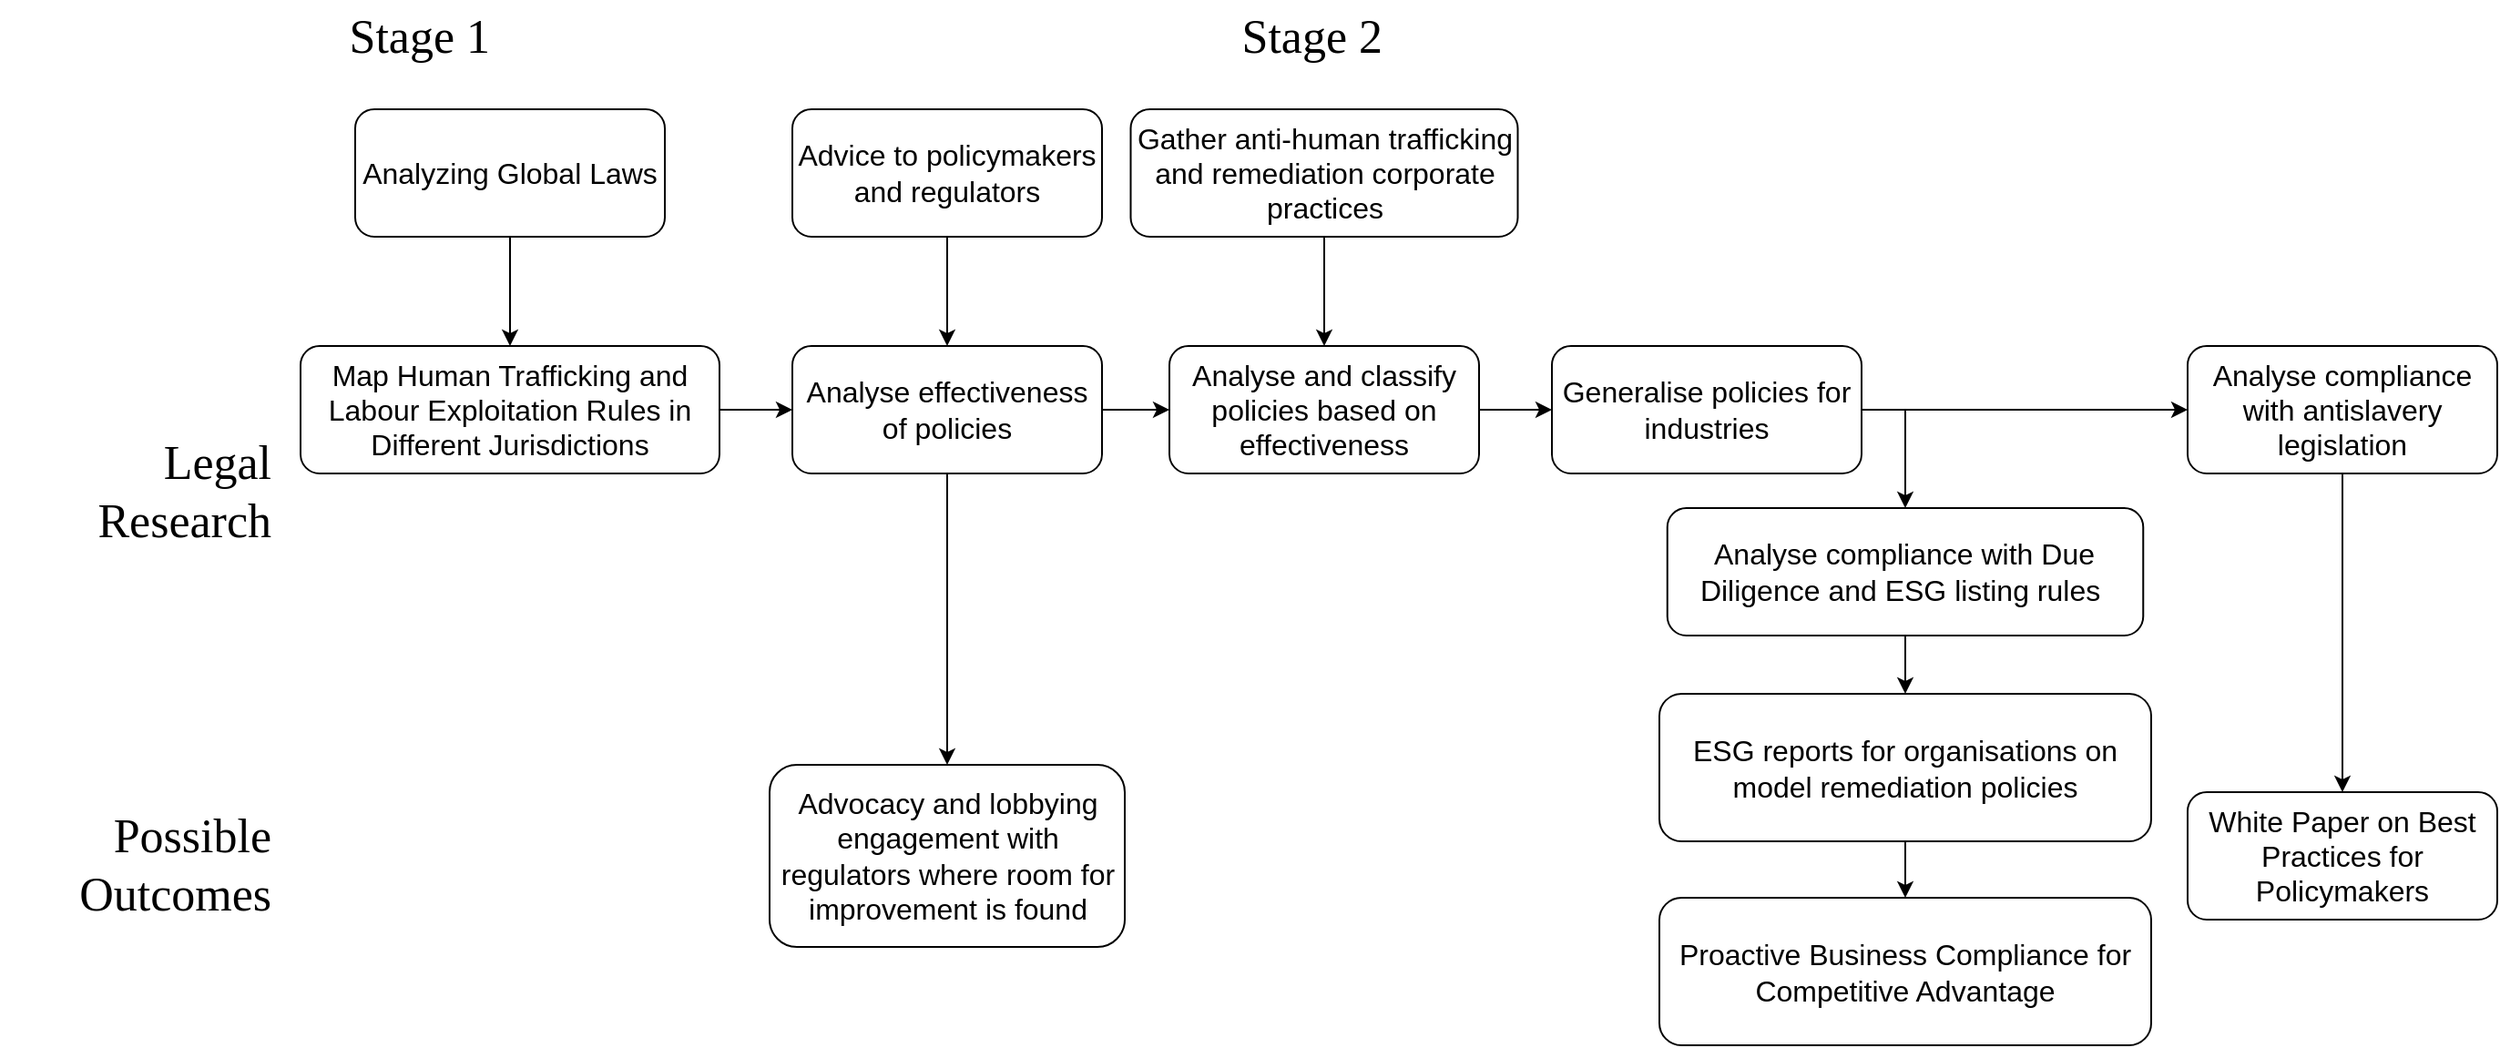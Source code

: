 <mxfile version="14.2.9" type="github">
  <diagram id="C5RBs43oDa-KdzZeNtuy" name="Page-1">
    <mxGraphModel dx="1422" dy="804" grid="1" gridSize="10" guides="1" tooltips="1" connect="1" arrows="1" fold="1" page="1" pageScale="1" pageWidth="827" pageHeight="1500" math="0" shadow="0">
      <root>
        <mxCell id="WIyWlLk6GJQsqaUBKTNV-0" />
        <mxCell id="WIyWlLk6GJQsqaUBKTNV-1" parent="WIyWlLk6GJQsqaUBKTNV-0" />
        <mxCell id="EgBC04QztFvW4lOAoH6G-6" style="edgeStyle=orthogonalEdgeStyle;rounded=0;orthogonalLoop=1;jettySize=auto;html=1;exitX=1;exitY=0.5;exitDx=0;exitDy=0;entryX=0;entryY=0.5;entryDx=0;entryDy=0;fontSize=16;" parent="WIyWlLk6GJQsqaUBKTNV-1" source="WIyWlLk6GJQsqaUBKTNV-3" target="5eM2bL5UXYDsiVkOI-E2-2" edge="1">
          <mxGeometry relative="1" as="geometry" />
        </mxCell>
        <mxCell id="WIyWlLk6GJQsqaUBKTNV-3" value="Map Human Trafficking and Labour Exploitation Rules in Different Jurisdictions" style="rounded=1;whiteSpace=wrap;html=1;fontSize=16;glass=0;strokeWidth=1;shadow=0;" parent="WIyWlLk6GJQsqaUBKTNV-1" vertex="1">
          <mxGeometry x="285" y="190" width="230" height="70" as="geometry" />
        </mxCell>
        <mxCell id="EgBC04QztFvW4lOAoH6G-7" style="edgeStyle=orthogonalEdgeStyle;rounded=0;orthogonalLoop=1;jettySize=auto;html=1;exitX=1;exitY=0.5;exitDx=0;exitDy=0;entryX=0;entryY=0.5;entryDx=0;entryDy=0;fontSize=16;" parent="WIyWlLk6GJQsqaUBKTNV-1" source="5eM2bL5UXYDsiVkOI-E2-2" target="5eM2bL5UXYDsiVkOI-E2-3" edge="1">
          <mxGeometry relative="1" as="geometry" />
        </mxCell>
        <mxCell id="EgBC04QztFvW4lOAoH6G-10" style="edgeStyle=orthogonalEdgeStyle;rounded=0;orthogonalLoop=1;jettySize=auto;html=1;exitX=0.5;exitY=1;exitDx=0;exitDy=0;entryX=0.5;entryY=0;entryDx=0;entryDy=0;fontSize=16;" parent="WIyWlLk6GJQsqaUBKTNV-1" source="5eM2bL5UXYDsiVkOI-E2-2" target="EgBC04QztFvW4lOAoH6G-0" edge="1">
          <mxGeometry relative="1" as="geometry" />
        </mxCell>
        <mxCell id="5eM2bL5UXYDsiVkOI-E2-2" value="Analyse effectiveness of policies" style="rounded=1;whiteSpace=wrap;html=1;fontSize=16;glass=0;strokeWidth=1;shadow=0;" parent="WIyWlLk6GJQsqaUBKTNV-1" vertex="1">
          <mxGeometry x="555" y="190" width="170" height="70" as="geometry" />
        </mxCell>
        <mxCell id="EgBC04QztFvW4lOAoH6G-9" style="edgeStyle=orthogonalEdgeStyle;rounded=0;orthogonalLoop=1;jettySize=auto;html=1;exitX=1;exitY=0.5;exitDx=0;exitDy=0;entryX=0;entryY=0.5;entryDx=0;entryDy=0;fontSize=16;" parent="WIyWlLk6GJQsqaUBKTNV-1" source="5eM2bL5UXYDsiVkOI-E2-3" target="5eM2bL5UXYDsiVkOI-E2-4" edge="1">
          <mxGeometry relative="1" as="geometry" />
        </mxCell>
        <mxCell id="5eM2bL5UXYDsiVkOI-E2-3" value="Analyse and classify policies based on effectiveness" style="rounded=1;whiteSpace=wrap;html=1;fontSize=16;glass=0;strokeWidth=1;shadow=0;" parent="WIyWlLk6GJQsqaUBKTNV-1" vertex="1">
          <mxGeometry x="762" y="190" width="170" height="70" as="geometry" />
        </mxCell>
        <mxCell id="EgBC04QztFvW4lOAoH6G-14" style="edgeStyle=orthogonalEdgeStyle;rounded=0;orthogonalLoop=1;jettySize=auto;html=1;exitX=1;exitY=0.5;exitDx=0;exitDy=0;entryX=0.5;entryY=0;entryDx=0;entryDy=0;fontSize=16;" parent="WIyWlLk6GJQsqaUBKTNV-1" source="5eM2bL5UXYDsiVkOI-E2-4" target="5eM2bL5UXYDsiVkOI-E2-5" edge="1">
          <mxGeometry relative="1" as="geometry" />
        </mxCell>
        <mxCell id="EgBC04QztFvW4lOAoH6G-15" style="edgeStyle=orthogonalEdgeStyle;rounded=0;orthogonalLoop=1;jettySize=auto;html=1;exitX=1;exitY=0.5;exitDx=0;exitDy=0;entryX=0;entryY=0.5;entryDx=0;entryDy=0;fontSize=16;" parent="WIyWlLk6GJQsqaUBKTNV-1" source="5eM2bL5UXYDsiVkOI-E2-4" target="5eM2bL5UXYDsiVkOI-E2-11" edge="1">
          <mxGeometry relative="1" as="geometry" />
        </mxCell>
        <mxCell id="5eM2bL5UXYDsiVkOI-E2-4" value="Generalise policies for industries" style="rounded=1;whiteSpace=wrap;html=1;fontSize=16;glass=0;strokeWidth=1;shadow=0;" parent="WIyWlLk6GJQsqaUBKTNV-1" vertex="1">
          <mxGeometry x="972" y="190" width="170" height="70" as="geometry" />
        </mxCell>
        <mxCell id="5eM2bL5UXYDsiVkOI-E2-17" style="edgeStyle=orthogonalEdgeStyle;rounded=0;orthogonalLoop=1;jettySize=auto;html=1;exitX=0.5;exitY=1;exitDx=0;exitDy=0;entryX=0.5;entryY=0;entryDx=0;entryDy=0;fontSize=16;" parent="WIyWlLk6GJQsqaUBKTNV-1" source="5eM2bL5UXYDsiVkOI-E2-5" target="5eM2bL5UXYDsiVkOI-E2-7" edge="1">
          <mxGeometry relative="1" as="geometry" />
        </mxCell>
        <mxCell id="5eM2bL5UXYDsiVkOI-E2-5" value="Analyse compliance with Due Diligence and ESG listing rules&amp;nbsp;" style="rounded=1;whiteSpace=wrap;html=1;fontSize=16;glass=0;strokeWidth=1;shadow=0;" parent="WIyWlLk6GJQsqaUBKTNV-1" vertex="1">
          <mxGeometry x="1035.38" y="279" width="261.25" height="70" as="geometry" />
        </mxCell>
        <mxCell id="EgBC04QztFvW4lOAoH6G-5" style="edgeStyle=orthogonalEdgeStyle;rounded=0;orthogonalLoop=1;jettySize=auto;html=1;exitX=0.5;exitY=1;exitDx=0;exitDy=0;entryX=0.5;entryY=0;entryDx=0;entryDy=0;fontSize=16;" parent="WIyWlLk6GJQsqaUBKTNV-1" source="5eM2bL5UXYDsiVkOI-E2-7" target="EgBC04QztFvW4lOAoH6G-4" edge="1">
          <mxGeometry relative="1" as="geometry" />
        </mxCell>
        <mxCell id="5eM2bL5UXYDsiVkOI-E2-7" value="ESG reports for organisations on model remediation policies" style="rounded=1;whiteSpace=wrap;html=1;fontSize=16;glass=0;strokeWidth=1;shadow=0;" parent="WIyWlLk6GJQsqaUBKTNV-1" vertex="1">
          <mxGeometry x="1031" y="381" width="270" height="81" as="geometry" />
        </mxCell>
        <mxCell id="5eM2bL5UXYDsiVkOI-E2-8" value="White Paper on Best Practices for Policymakers" style="rounded=1;whiteSpace=wrap;html=1;fontSize=16;glass=0;strokeWidth=1;shadow=0;" parent="WIyWlLk6GJQsqaUBKTNV-1" vertex="1">
          <mxGeometry x="1321" y="435" width="170" height="70" as="geometry" />
        </mxCell>
        <mxCell id="5eM2bL5UXYDsiVkOI-E2-16" style="edgeStyle=orthogonalEdgeStyle;rounded=0;orthogonalLoop=1;jettySize=auto;html=1;exitX=0.5;exitY=1;exitDx=0;exitDy=0;entryX=0.5;entryY=0;entryDx=0;entryDy=0;fontSize=16;" parent="WIyWlLk6GJQsqaUBKTNV-1" source="5eM2bL5UXYDsiVkOI-E2-11" target="5eM2bL5UXYDsiVkOI-E2-8" edge="1">
          <mxGeometry relative="1" as="geometry" />
        </mxCell>
        <mxCell id="5eM2bL5UXYDsiVkOI-E2-11" value="Analyse compliance with antislavery legislation" style="rounded=1;whiteSpace=wrap;html=1;fontSize=16;glass=0;strokeWidth=1;shadow=0;" parent="WIyWlLk6GJQsqaUBKTNV-1" vertex="1">
          <mxGeometry x="1321" y="190" width="170" height="70" as="geometry" />
        </mxCell>
        <mxCell id="5eM2bL5UXYDsiVkOI-E2-18" value="Stage 1" style="text;html=1;align=right;verticalAlign=middle;resizable=0;points=[];autosize=1;fontFamily=Verdana;fontSize=26;" parent="WIyWlLk6GJQsqaUBKTNV-1" vertex="1">
          <mxGeometry x="270" width="120" height="40" as="geometry" />
        </mxCell>
        <mxCell id="5eM2bL5UXYDsiVkOI-E2-19" value="Legal&lt;br&gt;Research" style="text;html=1;align=right;verticalAlign=middle;resizable=0;points=[];autosize=1;fontFamily=Verdana;fontSize=26;" parent="WIyWlLk6GJQsqaUBKTNV-1" vertex="1">
          <mxGeometry x="140" y="235" width="130" height="70" as="geometry" />
        </mxCell>
        <mxCell id="5eM2bL5UXYDsiVkOI-E2-20" value="Possible &lt;br&gt;Outcomes" style="text;html=1;align=right;verticalAlign=middle;resizable=0;points=[];autosize=1;fontFamily=Verdana;fontSize=26;" parent="WIyWlLk6GJQsqaUBKTNV-1" vertex="1">
          <mxGeometry x="120" y="440" width="150" height="70" as="geometry" />
        </mxCell>
        <mxCell id="EgBC04QztFvW4lOAoH6G-0" value="Advocacy and lobbying engagement with regulators where room for improvement is found" style="rounded=1;whiteSpace=wrap;html=1;fontSize=16;glass=0;strokeWidth=1;shadow=0;" parent="WIyWlLk6GJQsqaUBKTNV-1" vertex="1">
          <mxGeometry x="542.5" y="420" width="195" height="100" as="geometry" />
        </mxCell>
        <mxCell id="EgBC04QztFvW4lOAoH6G-4" value="Proactive Business Compliance for Competitive Advantage" style="rounded=1;whiteSpace=wrap;html=1;fontSize=16;glass=0;strokeWidth=1;shadow=0;" parent="WIyWlLk6GJQsqaUBKTNV-1" vertex="1">
          <mxGeometry x="1031" y="493" width="270" height="81" as="geometry" />
        </mxCell>
        <mxCell id="EgBC04QztFvW4lOAoH6G-12" style="edgeStyle=orthogonalEdgeStyle;rounded=0;orthogonalLoop=1;jettySize=auto;html=1;exitX=0.5;exitY=1;exitDx=0;exitDy=0;entryX=0.5;entryY=0;entryDx=0;entryDy=0;fontSize=16;" parent="WIyWlLk6GJQsqaUBKTNV-1" source="EgBC04QztFvW4lOAoH6G-11" target="5eM2bL5UXYDsiVkOI-E2-2" edge="1">
          <mxGeometry relative="1" as="geometry" />
        </mxCell>
        <mxCell id="EgBC04QztFvW4lOAoH6G-11" value="Advice to policymakers and regulators" style="rounded=1;whiteSpace=wrap;html=1;fontSize=16;glass=0;strokeWidth=1;shadow=0;" parent="WIyWlLk6GJQsqaUBKTNV-1" vertex="1">
          <mxGeometry x="555" y="60" width="170" height="70" as="geometry" />
        </mxCell>
        <mxCell id="hUnLCL1HYknpbywxzjwY-1" style="edgeStyle=orthogonalEdgeStyle;rounded=0;orthogonalLoop=1;jettySize=auto;html=1;exitX=0.5;exitY=1;exitDx=0;exitDy=0;entryX=0.5;entryY=0;entryDx=0;entryDy=0;fontSize=16;" parent="WIyWlLk6GJQsqaUBKTNV-1" source="hUnLCL1HYknpbywxzjwY-0" target="WIyWlLk6GJQsqaUBKTNV-3" edge="1">
          <mxGeometry relative="1" as="geometry" />
        </mxCell>
        <mxCell id="hUnLCL1HYknpbywxzjwY-0" value="Analyzing Global Laws" style="rounded=1;whiteSpace=wrap;html=1;fontSize=16;glass=0;strokeWidth=1;shadow=0;" parent="WIyWlLk6GJQsqaUBKTNV-1" vertex="1">
          <mxGeometry x="315" y="60" width="170" height="70" as="geometry" />
        </mxCell>
        <mxCell id="hUnLCL1HYknpbywxzjwY-2" style="edgeStyle=orthogonalEdgeStyle;rounded=0;orthogonalLoop=1;jettySize=auto;html=1;exitX=0.5;exitY=1;exitDx=0;exitDy=0;fontSize=16;" parent="WIyWlLk6GJQsqaUBKTNV-1" source="5eM2bL5UXYDsiVkOI-E2-8" target="5eM2bL5UXYDsiVkOI-E2-8" edge="1">
          <mxGeometry relative="1" as="geometry" />
        </mxCell>
        <mxCell id="lzkNc3KN7_9rav-XtyQQ-1" style="edgeStyle=orthogonalEdgeStyle;rounded=0;orthogonalLoop=1;jettySize=auto;html=1;exitX=0.5;exitY=1;exitDx=0;exitDy=0;fontSize=16;" edge="1" parent="WIyWlLk6GJQsqaUBKTNV-1" source="hUnLCL1HYknpbywxzjwY-3" target="5eM2bL5UXYDsiVkOI-E2-3">
          <mxGeometry relative="1" as="geometry" />
        </mxCell>
        <mxCell id="hUnLCL1HYknpbywxzjwY-3" value="Gather anti-human trafficking and remediation corporate practices" style="rounded=1;whiteSpace=wrap;html=1;fontSize=16;glass=0;strokeWidth=1;shadow=0;" parent="WIyWlLk6GJQsqaUBKTNV-1" vertex="1">
          <mxGeometry x="740.75" y="60" width="212.5" height="70" as="geometry" />
        </mxCell>
        <mxCell id="lzkNc3KN7_9rav-XtyQQ-0" value="Stage 2" style="text;html=1;align=right;verticalAlign=middle;resizable=0;points=[];autosize=1;fontFamily=Verdana;fontSize=26;" vertex="1" parent="WIyWlLk6GJQsqaUBKTNV-1">
          <mxGeometry x="760" width="120" height="40" as="geometry" />
        </mxCell>
      </root>
    </mxGraphModel>
  </diagram>
</mxfile>
